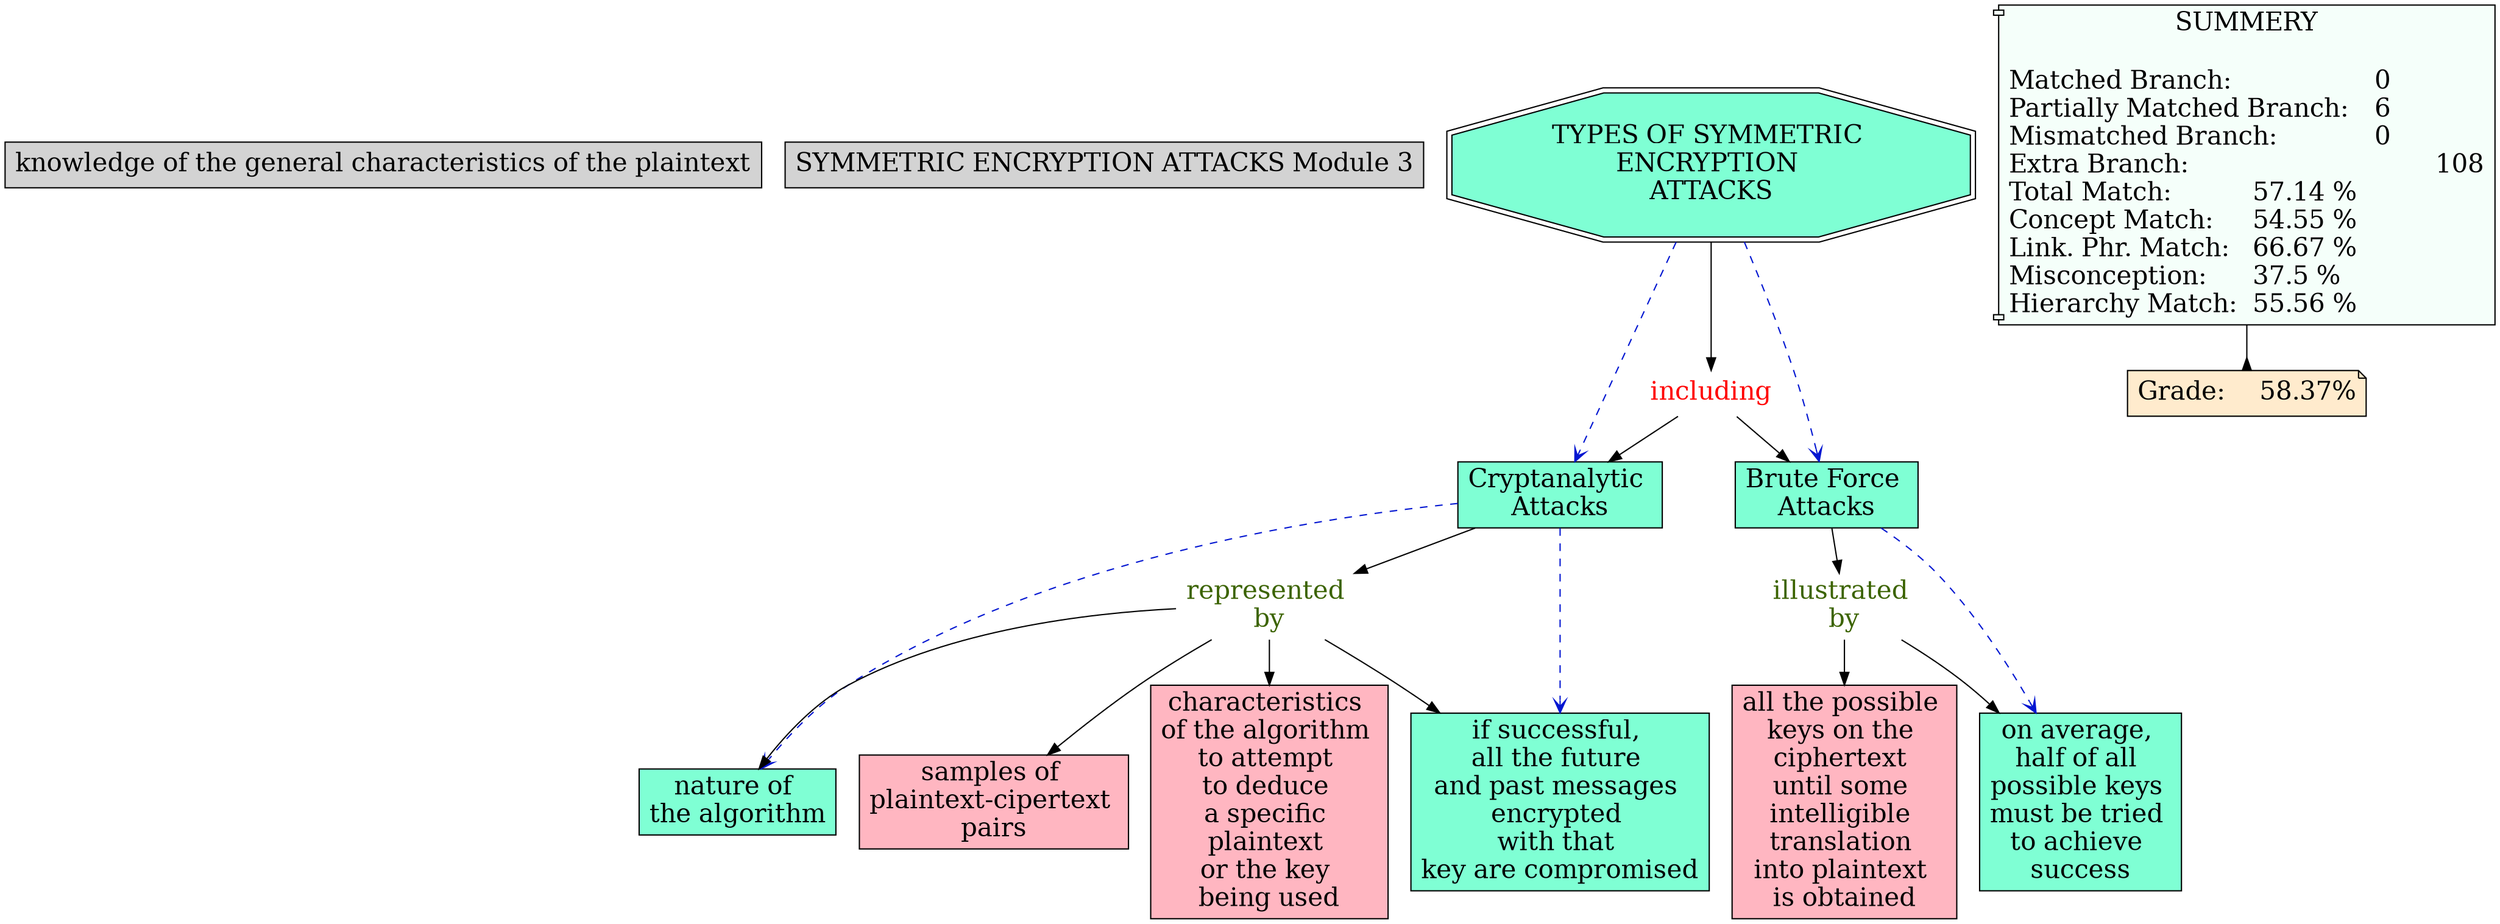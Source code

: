 // The Round Table
digraph {
	"1S434SVK3-1LHP1MM-CLZ" [label="knowledge of the general characteristics of the plaintext" Gsplines=true fontsize=20 shape=rect style=filled]
	"1S3Z9JLXC-22LCX3Z-M5P" [label="SYMMETRIC ENCRYPTION ATTACKS Module 3" Gsplines=true fontsize=20 shape=rect style=filled]
	"1S46CDS3B-RW6QRV-DN0" [label=including Gsplines=true fontcolor=red fontsize=20 shape=none]
	"1S434Q5YD-1H9Z0VW-CHV" [label="Cryptanalytic 
Attacks" Gsplines=true fillcolor=aquamarine fontsize=20 shape=rect style=filled]
	"1S46CDS3B-RW6QRV-DN0" -> "1S434Q5YD-1H9Z0VW-CHV" [constraint=true]
	"1S46C9D96-13LBZLK-DGJ" [label="represented 
by" Gsplines=true fontcolor="#3B6300" fontsize=20 shape=none]
	"1S4356WNG-QD48CK-D31" [label="if successful, 
all the future 
and past messages 
encrypted 
with that 
key are compromised
" Gsplines=true fillcolor=aquamarine fontsize=20 shape=rect style=filled]
	"1S46C9D96-13LBZLK-DGJ" -> "1S4356WNG-QD48CK-D31" [constraint=true]
	"1S46CDS3B-RW6QRV-DN0" [label=including Gsplines=true fontcolor=red fontsize=20 shape=none]
	"1S434Q8RH-FCF9S-CHZ" [label="Brute Force 
Attacks" Gsplines=true fillcolor=aquamarine fontsize=20 shape=rect style=filled]
	"1S46CDS3B-RW6QRV-DN0" -> "1S434Q8RH-FCF9S-CHZ" [constraint=true]
	"1S434T7P1-1JDDLN9-CMR" [label="TYPES OF SYMMETRIC 
ENCRYPTION 
ATTACKS" Gsplines=true fillcolor=aquamarine fontsize=20 shape=doubleoctagon style=filled]
	"1S46CDS3B-RW6QRV-DN0" [label=including Gsplines=true fontcolor=red fontsize=20 shape=none]
	"1S434T7P1-1JDDLN9-CMR" -> "1S46CDS3B-RW6QRV-DN0" [constraint=true]
	"1S46C9D96-13LBZLK-DGJ" [label="represented 
by" Gsplines=true fontcolor="#3B6300" fontsize=20 shape=none]
	"1S434SJKQ-25VXN49-CLQ" [label="nature of 
the algorithm
" Gsplines=true fillcolor=aquamarine fontsize=20 shape=rect style=filled]
	"1S46C9D96-13LBZLK-DGJ" -> "1S434SJKQ-25VXN49-CLQ" [constraint=true]
	"1S46CC57Z-1SM5DBS-DKL" [label="illustrated 
by" Gsplines=true fontcolor="#3B6300" fontsize=20 shape=none]
	"1S434T1ST-1N2XT9M-CMC" [label="all the possible 
keys on the 
ciphertext 
until some 
intelligible 
translation 
into plaintext 
is obtained
" Gsplines=true fillcolor="#FFB6C1" fontsize=20 shape=rect style=filled]
	"1S46CC57Z-1SM5DBS-DKL" -> "1S434T1ST-1N2XT9M-CMC" [constraint=true]
	"1S46C9D96-13LBZLK-DGJ" [label="represented 
by" Gsplines=true fontcolor="#3B6300" fontsize=20 shape=none]
	"1S434SZLP-1NSPDKZ-CM7" [label="samples of 
plaintext-cipertext 
pairs" Gsplines=true fillcolor="#FFB6C1" fontsize=20 shape=rect style=filled]
	"1S46C9D96-13LBZLK-DGJ" -> "1S434SZLP-1NSPDKZ-CM7" [constraint=true]
	"1S434Q8RH-FCF9S-CHZ" [label="Brute Force 
Attacks" Gsplines=true fillcolor=aquamarine fontsize=20 shape=rect style=filled]
	"1S46CC57Z-1SM5DBS-DKL" [label="illustrated 
by" Gsplines=true fontcolor="#3B6300" fontsize=20 shape=none]
	"1S434Q8RH-FCF9S-CHZ" -> "1S46CC57Z-1SM5DBS-DKL" [constraint=true]
	"1S46CC57Z-1SM5DBS-DKL" [label="illustrated 
by" Gsplines=true fontcolor="#3B6300" fontsize=20 shape=none]
	"1S434T5MJ-1VRVCG6-CMM" [label="on average, 
half of all 
possible keys 
must be tried 
to achieve 
success" Gsplines=true fillcolor=aquamarine fontsize=20 shape=rect style=filled]
	"1S46CC57Z-1SM5DBS-DKL" -> "1S434T5MJ-1VRVCG6-CMM" [constraint=true]
	"1S46C9D96-13LBZLK-DGJ" [label="represented 
by" Gsplines=true fontcolor="#3B6300" fontsize=20 shape=none]
	"1S434SXGF-1PXNZRL-CM3" [label="characteristics 
of the algorithm 
to attempt 
to deduce 
a specific 
plaintext 
or the key 
being used
" Gsplines=true fillcolor="#FFB6C1" fontsize=20 shape=rect style=filled]
	"1S46C9D96-13LBZLK-DGJ" -> "1S434SXGF-1PXNZRL-CM3" [constraint=true]
	"1S434Q5YD-1H9Z0VW-CHV" [label="Cryptanalytic 
Attacks" Gsplines=true fillcolor=aquamarine fontsize=20 shape=rect style=filled]
	"1S46C9D96-13LBZLK-DGJ" [label="represented 
by" Gsplines=true fontcolor="#3B6300" fontsize=20 shape=none]
	"1S434Q5YD-1H9Z0VW-CHV" -> "1S46C9D96-13LBZLK-DGJ" [constraint=true]
	Stat [label="SUMMERY

Matched Branch:			0\lPartially Matched Branch:	6\lMismatched Branch:		0\lExtra Branch:				108\lTotal Match:		57.14 %\lConcept Match:	54.55 %\lLink. Phr. Match:	66.67 %\lMisconception:	37.5 %\lHierarchy Match:	55.56 %\l" Gsplines=true fillcolor="#F5FFFA" fontsize=20 shape=component style=filled]
	Grade [label="Grade:	58.37%" Gsplines=true fillcolor="#FFEBCD" fontsize=20 shape=note style=filled]
	Stat -> Grade [arrowhead=inv color=black constraint=true]
	"1S434T7P1-1JDDLN9-CMR" -> "1S434Q5YD-1H9Z0VW-CHV" [arrowhead=open color="#0316D1" constraint=true style=dashed]
	"1S434Q5YD-1H9Z0VW-CHV" -> "1S434SJKQ-25VXN49-CLQ" [arrowhead=open color="#0316D1" constraint=true style=dashed]
	"1S434T7P1-1JDDLN9-CMR" -> "1S434Q8RH-FCF9S-CHZ" [arrowhead=open color="#0316D1" constraint=true style=dashed]
	"1S434Q8RH-FCF9S-CHZ" -> "1S434T5MJ-1VRVCG6-CMM" [arrowhead=open color="#0316D1" constraint=true style=dashed]
	"1S434Q5YD-1H9Z0VW-CHV" -> "1S4356WNG-QD48CK-D31" [arrowhead=open color="#0316D1" constraint=true style=dashed]
}
